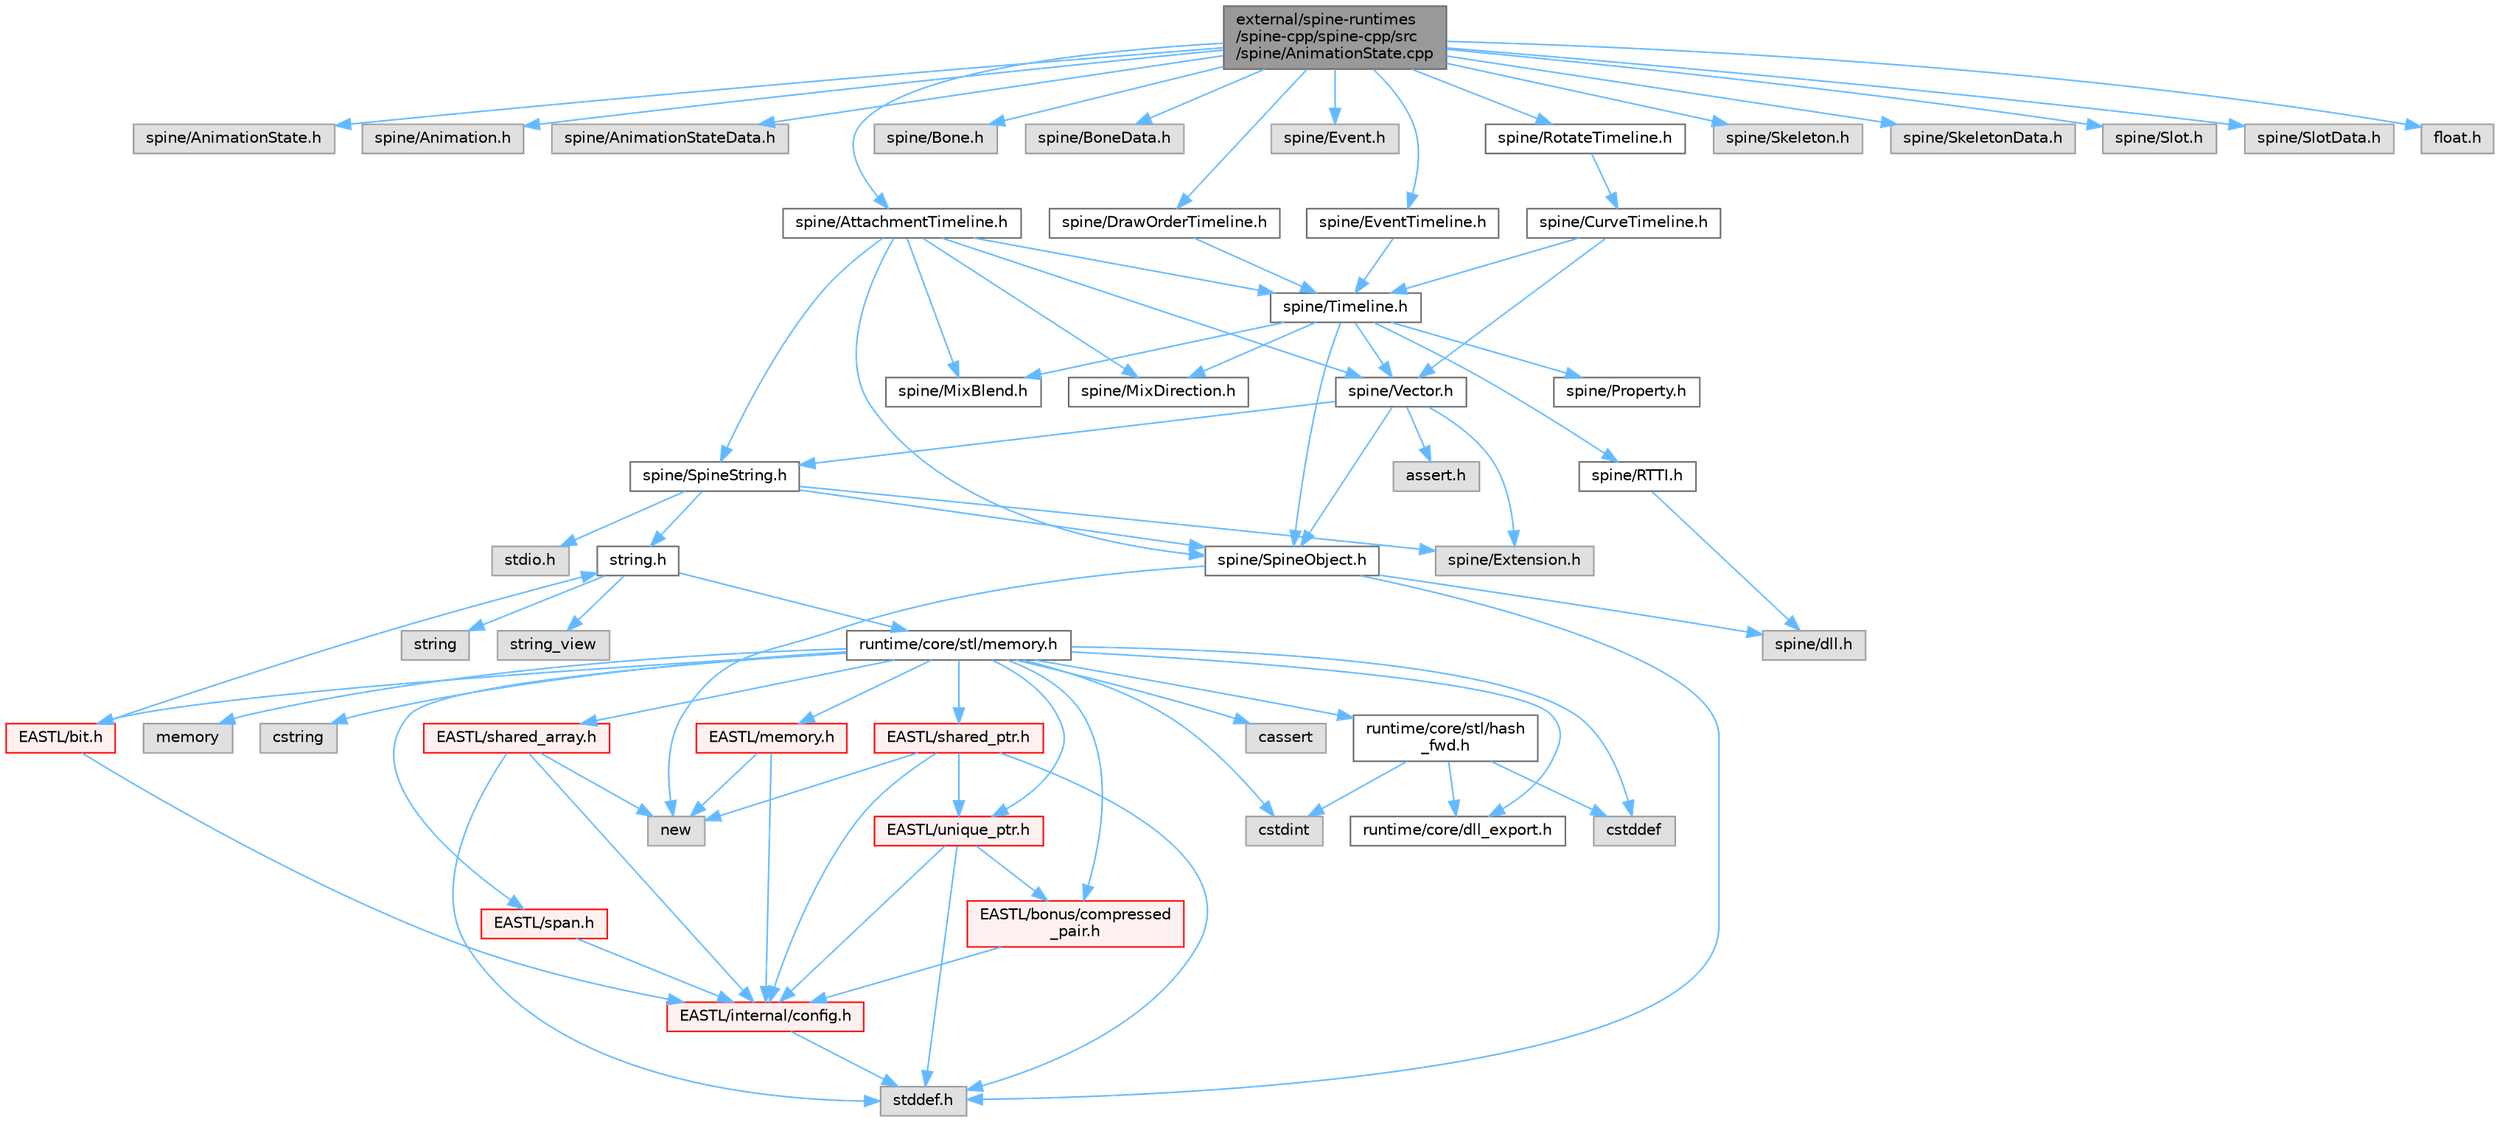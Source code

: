digraph "external/spine-runtimes/spine-cpp/spine-cpp/src/spine/AnimationState.cpp"
{
 // LATEX_PDF_SIZE
  bgcolor="transparent";
  edge [fontname=Helvetica,fontsize=10,labelfontname=Helvetica,labelfontsize=10];
  node [fontname=Helvetica,fontsize=10,shape=box,height=0.2,width=0.4];
  Node1 [id="Node000001",label="external/spine-runtimes\l/spine-cpp/spine-cpp/src\l/spine/AnimationState.cpp",height=0.2,width=0.4,color="gray40", fillcolor="grey60", style="filled", fontcolor="black",tooltip=" "];
  Node1 -> Node2 [id="edge82_Node000001_Node000002",color="steelblue1",style="solid",tooltip=" "];
  Node2 [id="Node000002",label="spine/AnimationState.h",height=0.2,width=0.4,color="grey60", fillcolor="#E0E0E0", style="filled",tooltip=" "];
  Node1 -> Node3 [id="edge83_Node000001_Node000003",color="steelblue1",style="solid",tooltip=" "];
  Node3 [id="Node000003",label="spine/Animation.h",height=0.2,width=0.4,color="grey60", fillcolor="#E0E0E0", style="filled",tooltip=" "];
  Node1 -> Node4 [id="edge84_Node000001_Node000004",color="steelblue1",style="solid",tooltip=" "];
  Node4 [id="Node000004",label="spine/AnimationStateData.h",height=0.2,width=0.4,color="grey60", fillcolor="#E0E0E0", style="filled",tooltip=" "];
  Node1 -> Node5 [id="edge85_Node000001_Node000005",color="steelblue1",style="solid",tooltip=" "];
  Node5 [id="Node000005",label="spine/AttachmentTimeline.h",height=0.2,width=0.4,color="grey40", fillcolor="white", style="filled",URL="$_attachment_timeline_8h.html",tooltip=" "];
  Node5 -> Node6 [id="edge86_Node000005_Node000006",color="steelblue1",style="solid",tooltip=" "];
  Node6 [id="Node000006",label="spine/Timeline.h",height=0.2,width=0.4,color="grey40", fillcolor="white", style="filled",URL="$_timeline_8h.html",tooltip=" "];
  Node6 -> Node7 [id="edge87_Node000006_Node000007",color="steelblue1",style="solid",tooltip=" "];
  Node7 [id="Node000007",label="spine/RTTI.h",height=0.2,width=0.4,color="grey40", fillcolor="white", style="filled",URL="$_r_t_t_i_8h.html",tooltip=" "];
  Node7 -> Node8 [id="edge88_Node000007_Node000008",color="steelblue1",style="solid",tooltip=" "];
  Node8 [id="Node000008",label="spine/dll.h",height=0.2,width=0.4,color="grey60", fillcolor="#E0E0E0", style="filled",tooltip=" "];
  Node6 -> Node9 [id="edge89_Node000006_Node000009",color="steelblue1",style="solid",tooltip=" "];
  Node9 [id="Node000009",label="spine/Vector.h",height=0.2,width=0.4,color="grey40", fillcolor="white", style="filled",URL="$external_2spine-runtimes_2spine-cpp_2spine-cpp_2include_2spine_2vector_8h.html",tooltip=" "];
  Node9 -> Node10 [id="edge90_Node000009_Node000010",color="steelblue1",style="solid",tooltip=" "];
  Node10 [id="Node000010",label="spine/Extension.h",height=0.2,width=0.4,color="grey60", fillcolor="#E0E0E0", style="filled",tooltip=" "];
  Node9 -> Node11 [id="edge91_Node000009_Node000011",color="steelblue1",style="solid",tooltip=" "];
  Node11 [id="Node000011",label="spine/SpineObject.h",height=0.2,width=0.4,color="grey40", fillcolor="white", style="filled",URL="$_spine_object_8h.html",tooltip=" "];
  Node11 -> Node12 [id="edge92_Node000011_Node000012",color="steelblue1",style="solid",tooltip=" "];
  Node12 [id="Node000012",label="new",height=0.2,width=0.4,color="grey60", fillcolor="#E0E0E0", style="filled",tooltip=" "];
  Node11 -> Node13 [id="edge93_Node000011_Node000013",color="steelblue1",style="solid",tooltip=" "];
  Node13 [id="Node000013",label="stddef.h",height=0.2,width=0.4,color="grey60", fillcolor="#E0E0E0", style="filled",tooltip=" "];
  Node11 -> Node8 [id="edge94_Node000011_Node000008",color="steelblue1",style="solid",tooltip=" "];
  Node9 -> Node14 [id="edge95_Node000009_Node000014",color="steelblue1",style="solid",tooltip=" "];
  Node14 [id="Node000014",label="spine/SpineString.h",height=0.2,width=0.4,color="grey40", fillcolor="white", style="filled",URL="$_spine_string_8h.html",tooltip=" "];
  Node14 -> Node11 [id="edge96_Node000014_Node000011",color="steelblue1",style="solid",tooltip=" "];
  Node14 -> Node10 [id="edge97_Node000014_Node000010",color="steelblue1",style="solid",tooltip=" "];
  Node14 -> Node15 [id="edge98_Node000014_Node000015",color="steelblue1",style="solid",tooltip=" "];
  Node15 [id="Node000015",label="string.h",height=0.2,width=0.4,color="grey40", fillcolor="white", style="filled",URL="$string_8h.html",tooltip=" "];
  Node15 -> Node16 [id="edge99_Node000015_Node000016",color="steelblue1",style="solid",tooltip=" "];
  Node16 [id="Node000016",label="string",height=0.2,width=0.4,color="grey60", fillcolor="#E0E0E0", style="filled",tooltip=" "];
  Node15 -> Node17 [id="edge100_Node000015_Node000017",color="steelblue1",style="solid",tooltip=" "];
  Node17 [id="Node000017",label="string_view",height=0.2,width=0.4,color="grey60", fillcolor="#E0E0E0", style="filled",tooltip=" "];
  Node15 -> Node18 [id="edge101_Node000015_Node000018",color="steelblue1",style="solid",tooltip=" "];
  Node18 [id="Node000018",label="runtime/core/stl/memory.h",height=0.2,width=0.4,color="grey40", fillcolor="white", style="filled",URL="$runtime_2core_2stl_2memory_8h.html",tooltip=" "];
  Node18 -> Node19 [id="edge102_Node000018_Node000019",color="steelblue1",style="solid",tooltip=" "];
  Node19 [id="Node000019",label="cstddef",height=0.2,width=0.4,color="grey60", fillcolor="#E0E0E0", style="filled",tooltip=" "];
  Node18 -> Node20 [id="edge103_Node000018_Node000020",color="steelblue1",style="solid",tooltip=" "];
  Node20 [id="Node000020",label="cstdint",height=0.2,width=0.4,color="grey60", fillcolor="#E0E0E0", style="filled",tooltip=" "];
  Node18 -> Node21 [id="edge104_Node000018_Node000021",color="steelblue1",style="solid",tooltip=" "];
  Node21 [id="Node000021",label="cassert",height=0.2,width=0.4,color="grey60", fillcolor="#E0E0E0", style="filled",tooltip=" "];
  Node18 -> Node22 [id="edge105_Node000018_Node000022",color="steelblue1",style="solid",tooltip=" "];
  Node22 [id="Node000022",label="memory",height=0.2,width=0.4,color="grey60", fillcolor="#E0E0E0", style="filled",tooltip=" "];
  Node18 -> Node23 [id="edge106_Node000018_Node000023",color="steelblue1",style="solid",tooltip=" "];
  Node23 [id="Node000023",label="cstring",height=0.2,width=0.4,color="grey60", fillcolor="#E0E0E0", style="filled",tooltip=" "];
  Node18 -> Node24 [id="edge107_Node000018_Node000024",color="steelblue1",style="solid",tooltip=" "];
  Node24 [id="Node000024",label="EASTL/bit.h",height=0.2,width=0.4,color="red", fillcolor="#FFF0F0", style="filled",URL="$bit_8h.html",tooltip=" "];
  Node24 -> Node25 [id="edge108_Node000024_Node000025",color="steelblue1",style="solid",tooltip=" "];
  Node25 [id="Node000025",label="EASTL/internal/config.h",height=0.2,width=0.4,color="red", fillcolor="#FFF0F0", style="filled",URL="$runtime_2_e_a_s_t_l_2include_2_e_a_s_t_l_2internal_2config_8h.html",tooltip=" "];
  Node25 -> Node13 [id="edge109_Node000025_Node000013",color="steelblue1",style="solid",tooltip=" "];
  Node24 -> Node15 [id="edge110_Node000024_Node000015",color="steelblue1",style="solid",tooltip=" "];
  Node18 -> Node44 [id="edge111_Node000018_Node000044",color="steelblue1",style="solid",tooltip=" "];
  Node44 [id="Node000044",label="EASTL/memory.h",height=0.2,width=0.4,color="red", fillcolor="#FFF0F0", style="filled",URL="$runtime_2_e_a_s_t_l_2include_2_e_a_s_t_l_2memory_8h.html",tooltip=" "];
  Node44 -> Node25 [id="edge112_Node000044_Node000025",color="steelblue1",style="solid",tooltip=" "];
  Node44 -> Node12 [id="edge113_Node000044_Node000012",color="steelblue1",style="solid",tooltip=" "];
  Node18 -> Node71 [id="edge114_Node000018_Node000071",color="steelblue1",style="solid",tooltip=" "];
  Node71 [id="Node000071",label="EASTL/shared_array.h",height=0.2,width=0.4,color="red", fillcolor="#FFF0F0", style="filled",URL="$shared__array_8h.html",tooltip=" "];
  Node71 -> Node25 [id="edge115_Node000071_Node000025",color="steelblue1",style="solid",tooltip=" "];
  Node71 -> Node12 [id="edge116_Node000071_Node000012",color="steelblue1",style="solid",tooltip=" "];
  Node71 -> Node13 [id="edge117_Node000071_Node000013",color="steelblue1",style="solid",tooltip=" "];
  Node18 -> Node74 [id="edge118_Node000018_Node000074",color="steelblue1",style="solid",tooltip=" "];
  Node74 [id="Node000074",label="EASTL/unique_ptr.h",height=0.2,width=0.4,color="red", fillcolor="#FFF0F0", style="filled",URL="$unique__ptr_8h.html",tooltip=" "];
  Node74 -> Node75 [id="edge119_Node000074_Node000075",color="steelblue1",style="solid",tooltip=" "];
  Node75 [id="Node000075",label="EASTL/bonus/compressed\l_pair.h",height=0.2,width=0.4,color="red", fillcolor="#FFF0F0", style="filled",URL="$compressed__pair_8h.html",tooltip=" "];
  Node75 -> Node25 [id="edge120_Node000075_Node000025",color="steelblue1",style="solid",tooltip=" "];
  Node74 -> Node25 [id="edge121_Node000074_Node000025",color="steelblue1",style="solid",tooltip=" "];
  Node74 -> Node13 [id="edge122_Node000074_Node000013",color="steelblue1",style="solid",tooltip=" "];
  Node18 -> Node77 [id="edge123_Node000018_Node000077",color="steelblue1",style="solid",tooltip=" "];
  Node77 [id="Node000077",label="EASTL/shared_ptr.h",height=0.2,width=0.4,color="red", fillcolor="#FFF0F0", style="filled",URL="$shared__ptr_8h.html",tooltip=" "];
  Node77 -> Node25 [id="edge124_Node000077_Node000025",color="steelblue1",style="solid",tooltip=" "];
  Node77 -> Node74 [id="edge125_Node000077_Node000074",color="steelblue1",style="solid",tooltip=" "];
  Node77 -> Node12 [id="edge126_Node000077_Node000012",color="steelblue1",style="solid",tooltip=" "];
  Node77 -> Node13 [id="edge127_Node000077_Node000013",color="steelblue1",style="solid",tooltip=" "];
  Node18 -> Node157 [id="edge128_Node000018_Node000157",color="steelblue1",style="solid",tooltip=" "];
  Node157 [id="Node000157",label="EASTL/span.h",height=0.2,width=0.4,color="red", fillcolor="#FFF0F0", style="filled",URL="$span_8h.html",tooltip=" "];
  Node157 -> Node25 [id="edge129_Node000157_Node000025",color="steelblue1",style="solid",tooltip=" "];
  Node18 -> Node75 [id="edge130_Node000018_Node000075",color="steelblue1",style="solid",tooltip=" "];
  Node18 -> Node160 [id="edge131_Node000018_Node000160",color="steelblue1",style="solid",tooltip=" "];
  Node160 [id="Node000160",label="runtime/core/dll_export.h",height=0.2,width=0.4,color="grey40", fillcolor="white", style="filled",URL="$dll__export_8h.html",tooltip=" "];
  Node18 -> Node161 [id="edge132_Node000018_Node000161",color="steelblue1",style="solid",tooltip=" "];
  Node161 [id="Node000161",label="runtime/core/stl/hash\l_fwd.h",height=0.2,width=0.4,color="grey40", fillcolor="white", style="filled",URL="$hash__fwd_8h.html",tooltip=" "];
  Node161 -> Node19 [id="edge133_Node000161_Node000019",color="steelblue1",style="solid",tooltip=" "];
  Node161 -> Node20 [id="edge134_Node000161_Node000020",color="steelblue1",style="solid",tooltip=" "];
  Node161 -> Node160 [id="edge135_Node000161_Node000160",color="steelblue1",style="solid",tooltip=" "];
  Node14 -> Node162 [id="edge136_Node000014_Node000162",color="steelblue1",style="solid",tooltip=" "];
  Node162 [id="Node000162",label="stdio.h",height=0.2,width=0.4,color="grey60", fillcolor="#E0E0E0", style="filled",tooltip=" "];
  Node9 -> Node163 [id="edge137_Node000009_Node000163",color="steelblue1",style="solid",tooltip=" "];
  Node163 [id="Node000163",label="assert.h",height=0.2,width=0.4,color="grey60", fillcolor="#E0E0E0", style="filled",tooltip=" "];
  Node6 -> Node164 [id="edge138_Node000006_Node000164",color="steelblue1",style="solid",tooltip=" "];
  Node164 [id="Node000164",label="spine/MixBlend.h",height=0.2,width=0.4,color="grey40", fillcolor="white", style="filled",URL="$_mix_blend_8h.html",tooltip=" "];
  Node6 -> Node165 [id="edge139_Node000006_Node000165",color="steelblue1",style="solid",tooltip=" "];
  Node165 [id="Node000165",label="spine/MixDirection.h",height=0.2,width=0.4,color="grey40", fillcolor="white", style="filled",URL="$_mix_direction_8h.html",tooltip=" "];
  Node6 -> Node11 [id="edge140_Node000006_Node000011",color="steelblue1",style="solid",tooltip=" "];
  Node6 -> Node166 [id="edge141_Node000006_Node000166",color="steelblue1",style="solid",tooltip=" "];
  Node166 [id="Node000166",label="spine/Property.h",height=0.2,width=0.4,color="grey40", fillcolor="white", style="filled",URL="$_property_8h.html",tooltip=" "];
  Node5 -> Node11 [id="edge142_Node000005_Node000011",color="steelblue1",style="solid",tooltip=" "];
  Node5 -> Node9 [id="edge143_Node000005_Node000009",color="steelblue1",style="solid",tooltip=" "];
  Node5 -> Node164 [id="edge144_Node000005_Node000164",color="steelblue1",style="solid",tooltip=" "];
  Node5 -> Node165 [id="edge145_Node000005_Node000165",color="steelblue1",style="solid",tooltip=" "];
  Node5 -> Node14 [id="edge146_Node000005_Node000014",color="steelblue1",style="solid",tooltip=" "];
  Node1 -> Node167 [id="edge147_Node000001_Node000167",color="steelblue1",style="solid",tooltip=" "];
  Node167 [id="Node000167",label="spine/Bone.h",height=0.2,width=0.4,color="grey60", fillcolor="#E0E0E0", style="filled",tooltip=" "];
  Node1 -> Node168 [id="edge148_Node000001_Node000168",color="steelblue1",style="solid",tooltip=" "];
  Node168 [id="Node000168",label="spine/BoneData.h",height=0.2,width=0.4,color="grey60", fillcolor="#E0E0E0", style="filled",tooltip=" "];
  Node1 -> Node169 [id="edge149_Node000001_Node000169",color="steelblue1",style="solid",tooltip=" "];
  Node169 [id="Node000169",label="spine/DrawOrderTimeline.h",height=0.2,width=0.4,color="grey40", fillcolor="white", style="filled",URL="$_draw_order_timeline_8h.html",tooltip=" "];
  Node169 -> Node6 [id="edge150_Node000169_Node000006",color="steelblue1",style="solid",tooltip=" "];
  Node1 -> Node170 [id="edge151_Node000001_Node000170",color="steelblue1",style="solid",tooltip=" "];
  Node170 [id="Node000170",label="spine/Event.h",height=0.2,width=0.4,color="grey60", fillcolor="#E0E0E0", style="filled",tooltip=" "];
  Node1 -> Node171 [id="edge152_Node000001_Node000171",color="steelblue1",style="solid",tooltip=" "];
  Node171 [id="Node000171",label="spine/EventTimeline.h",height=0.2,width=0.4,color="grey40", fillcolor="white", style="filled",URL="$_event_timeline_8h.html",tooltip=" "];
  Node171 -> Node6 [id="edge153_Node000171_Node000006",color="steelblue1",style="solid",tooltip=" "];
  Node1 -> Node172 [id="edge154_Node000001_Node000172",color="steelblue1",style="solid",tooltip=" "];
  Node172 [id="Node000172",label="spine/RotateTimeline.h",height=0.2,width=0.4,color="grey40", fillcolor="white", style="filled",URL="$_rotate_timeline_8h.html",tooltip=" "];
  Node172 -> Node173 [id="edge155_Node000172_Node000173",color="steelblue1",style="solid",tooltip=" "];
  Node173 [id="Node000173",label="spine/CurveTimeline.h",height=0.2,width=0.4,color="grey40", fillcolor="white", style="filled",URL="$_curve_timeline_8h.html",tooltip=" "];
  Node173 -> Node6 [id="edge156_Node000173_Node000006",color="steelblue1",style="solid",tooltip=" "];
  Node173 -> Node9 [id="edge157_Node000173_Node000009",color="steelblue1",style="solid",tooltip=" "];
  Node1 -> Node174 [id="edge158_Node000001_Node000174",color="steelblue1",style="solid",tooltip=" "];
  Node174 [id="Node000174",label="spine/Skeleton.h",height=0.2,width=0.4,color="grey60", fillcolor="#E0E0E0", style="filled",tooltip=" "];
  Node1 -> Node175 [id="edge159_Node000001_Node000175",color="steelblue1",style="solid",tooltip=" "];
  Node175 [id="Node000175",label="spine/SkeletonData.h",height=0.2,width=0.4,color="grey60", fillcolor="#E0E0E0", style="filled",tooltip=" "];
  Node1 -> Node176 [id="edge160_Node000001_Node000176",color="steelblue1",style="solid",tooltip=" "];
  Node176 [id="Node000176",label="spine/Slot.h",height=0.2,width=0.4,color="grey60", fillcolor="#E0E0E0", style="filled",tooltip=" "];
  Node1 -> Node177 [id="edge161_Node000001_Node000177",color="steelblue1",style="solid",tooltip=" "];
  Node177 [id="Node000177",label="spine/SlotData.h",height=0.2,width=0.4,color="grey60", fillcolor="#E0E0E0", style="filled",tooltip=" "];
  Node1 -> Node62 [id="edge162_Node000001_Node000062",color="steelblue1",style="solid",tooltip=" "];
  Node62 [id="Node000062",label="float.h",height=0.2,width=0.4,color="grey60", fillcolor="#E0E0E0", style="filled",tooltip=" "];
}
